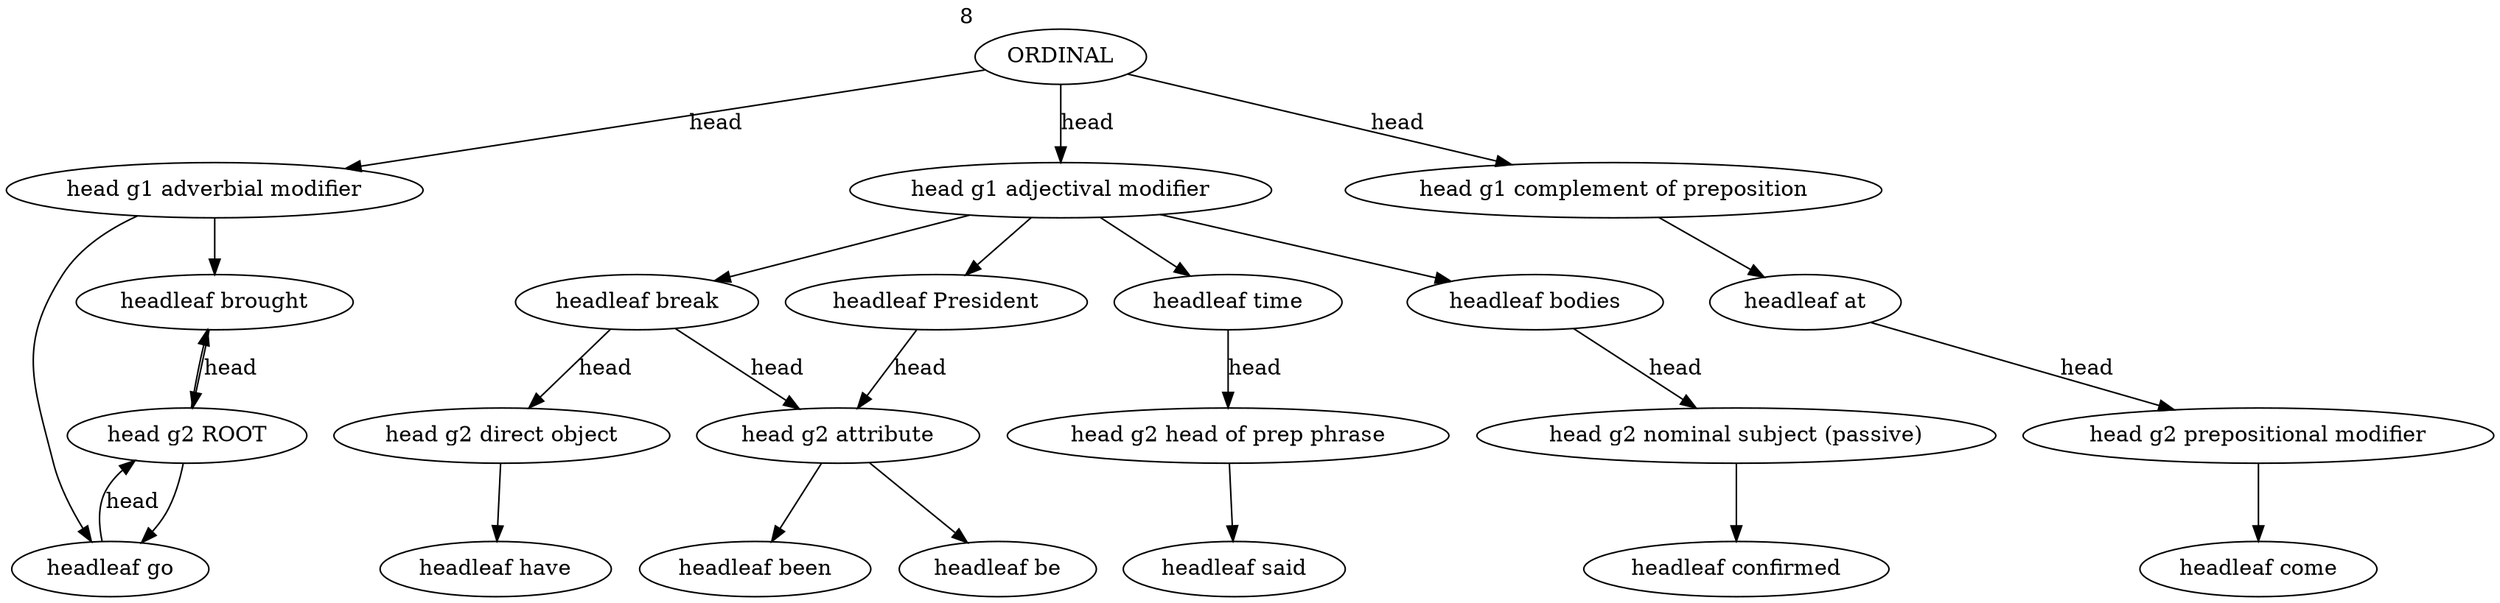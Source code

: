strict digraph  {
ORDINAL [weight=8, xlabel=8];
"head g1 adverbial modifier" [weight=2, lp="-1.3862943611198904"];
"headleaf brought" [weight=2, lp="0.0"];
"head g2 ROOT" [weight=2, lp="0.0"];
"headleaf go" [weight=2, lp="-0.6931471805599453"];
"head g1 adjectival modifier" [weight=5, lp="-0.47000362924573547"];
"headleaf President" [weight=1, lp="-1.6094379124341003"];
"head g2 attribute" [weight=2, lp="-0.4054651081081645"];
"headleaf be" [weight=1, lp="-0.6931471805599453"];
"headleaf time" [weight=1, lp="-1.6094379124341003"];
"head g2 head of prep phrase" [weight=1, lp="0.0"];
"headleaf said" [weight=1, lp="0.0"];
"headleaf bodies" [weight=1, lp="-1.6094379124341003"];
"head g2 nominal subject (passive)" [weight=1, lp="0.0"];
"headleaf confirmed" [weight=1, lp="0.0"];
"headleaf break" [weight=2, lp="-0.916290731874155"];
"headleaf been" [weight=1, lp="-0.6931471805599453"];
"head g2 direct object" [weight=1, lp="-1.0986122886681098"];
"headleaf have" [weight=1, lp="0.0"];
"head g1 complement of preposition" [weight=1, lp="-2.0794415416798357"];
"headleaf at" [weight=1, lp="0.0"];
"head g2 prepositional modifier" [weight=1, lp="0.0"];
"headleaf come" [weight=1, lp="0.0"];
ORDINAL -> "head g1 adverbial modifier"  [label=head];
ORDINAL -> "head g1 adjectival modifier"  [label=head];
ORDINAL -> "head g1 complement of preposition"  [label=head];
"head g1 adverbial modifier" -> "headleaf brought";
"head g1 adverbial modifier" -> "headleaf go";
"headleaf brought" -> "head g2 ROOT"  [label=head];
"head g2 ROOT" -> "headleaf brought";
"head g2 ROOT" -> "headleaf go";
"headleaf go" -> "head g2 ROOT"  [label=head];
"head g1 adjectival modifier" -> "headleaf President";
"head g1 adjectival modifier" -> "headleaf time";
"head g1 adjectival modifier" -> "headleaf bodies";
"head g1 adjectival modifier" -> "headleaf break";
"headleaf President" -> "head g2 attribute"  [label=head];
"head g2 attribute" -> "headleaf be";
"head g2 attribute" -> "headleaf been";
"headleaf time" -> "head g2 head of prep phrase"  [label=head];
"head g2 head of prep phrase" -> "headleaf said";
"headleaf bodies" -> "head g2 nominal subject (passive)"  [label=head];
"head g2 nominal subject (passive)" -> "headleaf confirmed";
"headleaf break" -> "head g2 attribute"  [label=head];
"headleaf break" -> "head g2 direct object"  [label=head];
"head g2 direct object" -> "headleaf have";
"head g1 complement of preposition" -> "headleaf at";
"headleaf at" -> "head g2 prepositional modifier"  [label=head];
"head g2 prepositional modifier" -> "headleaf come";
}
